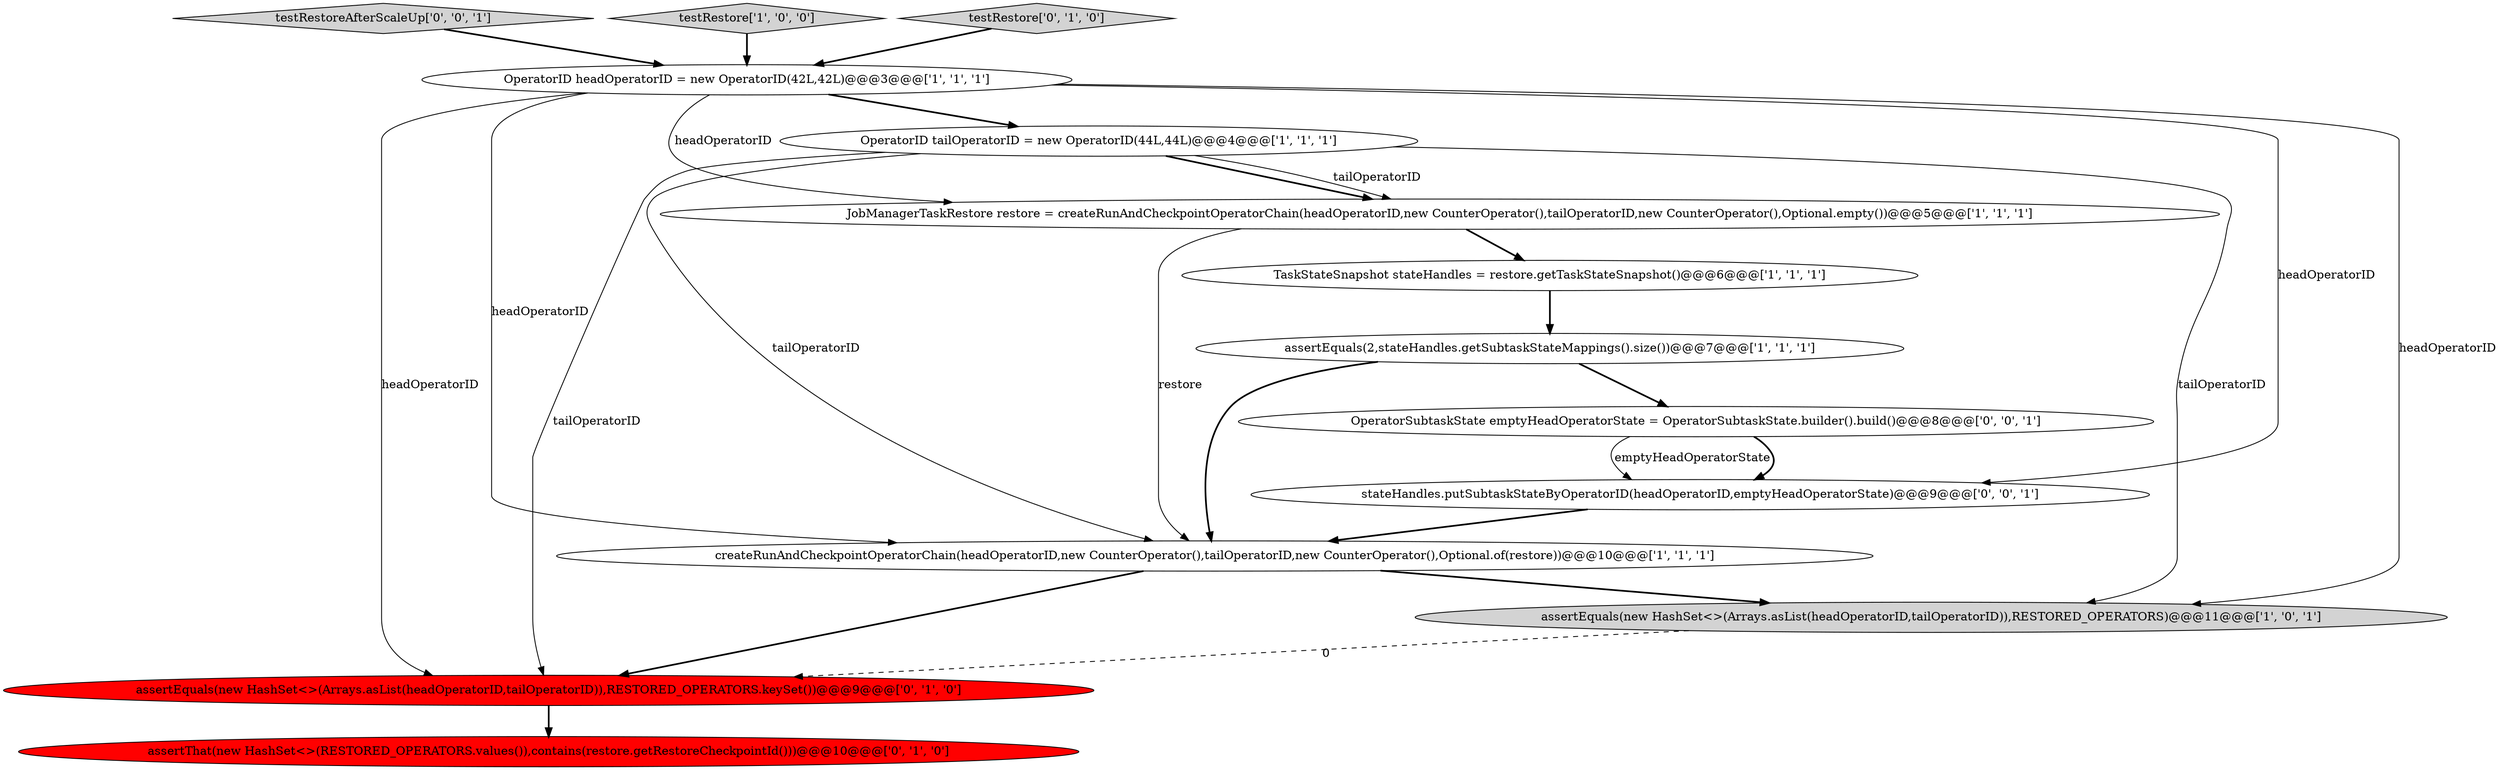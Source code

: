 digraph {
4 [style = filled, label = "OperatorID headOperatorID = new OperatorID(42L,42L)@@@3@@@['1', '1', '1']", fillcolor = white, shape = ellipse image = "AAA0AAABBB1BBB"];
8 [style = filled, label = "assertEquals(new HashSet<>(Arrays.asList(headOperatorID,tailOperatorID)),RESTORED_OPERATORS.keySet())@@@9@@@['0', '1', '0']", fillcolor = red, shape = ellipse image = "AAA1AAABBB2BBB"];
2 [style = filled, label = "assertEquals(2,stateHandles.getSubtaskStateMappings().size())@@@7@@@['1', '1', '1']", fillcolor = white, shape = ellipse image = "AAA0AAABBB1BBB"];
11 [style = filled, label = "testRestoreAfterScaleUp['0', '0', '1']", fillcolor = lightgray, shape = diamond image = "AAA0AAABBB3BBB"];
13 [style = filled, label = "stateHandles.putSubtaskStateByOperatorID(headOperatorID,emptyHeadOperatorState)@@@9@@@['0', '0', '1']", fillcolor = white, shape = ellipse image = "AAA0AAABBB3BBB"];
6 [style = filled, label = "TaskStateSnapshot stateHandles = restore.getTaskStateSnapshot()@@@6@@@['1', '1', '1']", fillcolor = white, shape = ellipse image = "AAA0AAABBB1BBB"];
1 [style = filled, label = "JobManagerTaskRestore restore = createRunAndCheckpointOperatorChain(headOperatorID,new CounterOperator(),tailOperatorID,new CounterOperator(),Optional.empty())@@@5@@@['1', '1', '1']", fillcolor = white, shape = ellipse image = "AAA0AAABBB1BBB"];
3 [style = filled, label = "testRestore['1', '0', '0']", fillcolor = lightgray, shape = diamond image = "AAA0AAABBB1BBB"];
0 [style = filled, label = "createRunAndCheckpointOperatorChain(headOperatorID,new CounterOperator(),tailOperatorID,new CounterOperator(),Optional.of(restore))@@@10@@@['1', '1', '1']", fillcolor = white, shape = ellipse image = "AAA0AAABBB1BBB"];
7 [style = filled, label = "OperatorID tailOperatorID = new OperatorID(44L,44L)@@@4@@@['1', '1', '1']", fillcolor = white, shape = ellipse image = "AAA0AAABBB1BBB"];
5 [style = filled, label = "assertEquals(new HashSet<>(Arrays.asList(headOperatorID,tailOperatorID)),RESTORED_OPERATORS)@@@11@@@['1', '0', '1']", fillcolor = lightgray, shape = ellipse image = "AAA0AAABBB1BBB"];
12 [style = filled, label = "OperatorSubtaskState emptyHeadOperatorState = OperatorSubtaskState.builder().build()@@@8@@@['0', '0', '1']", fillcolor = white, shape = ellipse image = "AAA0AAABBB3BBB"];
10 [style = filled, label = "testRestore['0', '1', '0']", fillcolor = lightgray, shape = diamond image = "AAA0AAABBB2BBB"];
9 [style = filled, label = "assertThat(new HashSet<>(RESTORED_OPERATORS.values()),contains(restore.getRestoreCheckpointId()))@@@10@@@['0', '1', '0']", fillcolor = red, shape = ellipse image = "AAA1AAABBB2BBB"];
7->5 [style = solid, label="tailOperatorID"];
7->1 [style = bold, label=""];
4->0 [style = solid, label="headOperatorID"];
11->4 [style = bold, label=""];
12->13 [style = solid, label="emptyHeadOperatorState"];
1->0 [style = solid, label="restore"];
7->0 [style = solid, label="tailOperatorID"];
3->4 [style = bold, label=""];
4->7 [style = bold, label=""];
2->12 [style = bold, label=""];
7->8 [style = solid, label="tailOperatorID"];
6->2 [style = bold, label=""];
12->13 [style = bold, label=""];
2->0 [style = bold, label=""];
1->6 [style = bold, label=""];
4->13 [style = solid, label="headOperatorID"];
0->8 [style = bold, label=""];
8->9 [style = bold, label=""];
10->4 [style = bold, label=""];
4->8 [style = solid, label="headOperatorID"];
5->8 [style = dashed, label="0"];
7->1 [style = solid, label="tailOperatorID"];
4->1 [style = solid, label="headOperatorID"];
4->5 [style = solid, label="headOperatorID"];
0->5 [style = bold, label=""];
13->0 [style = bold, label=""];
}
